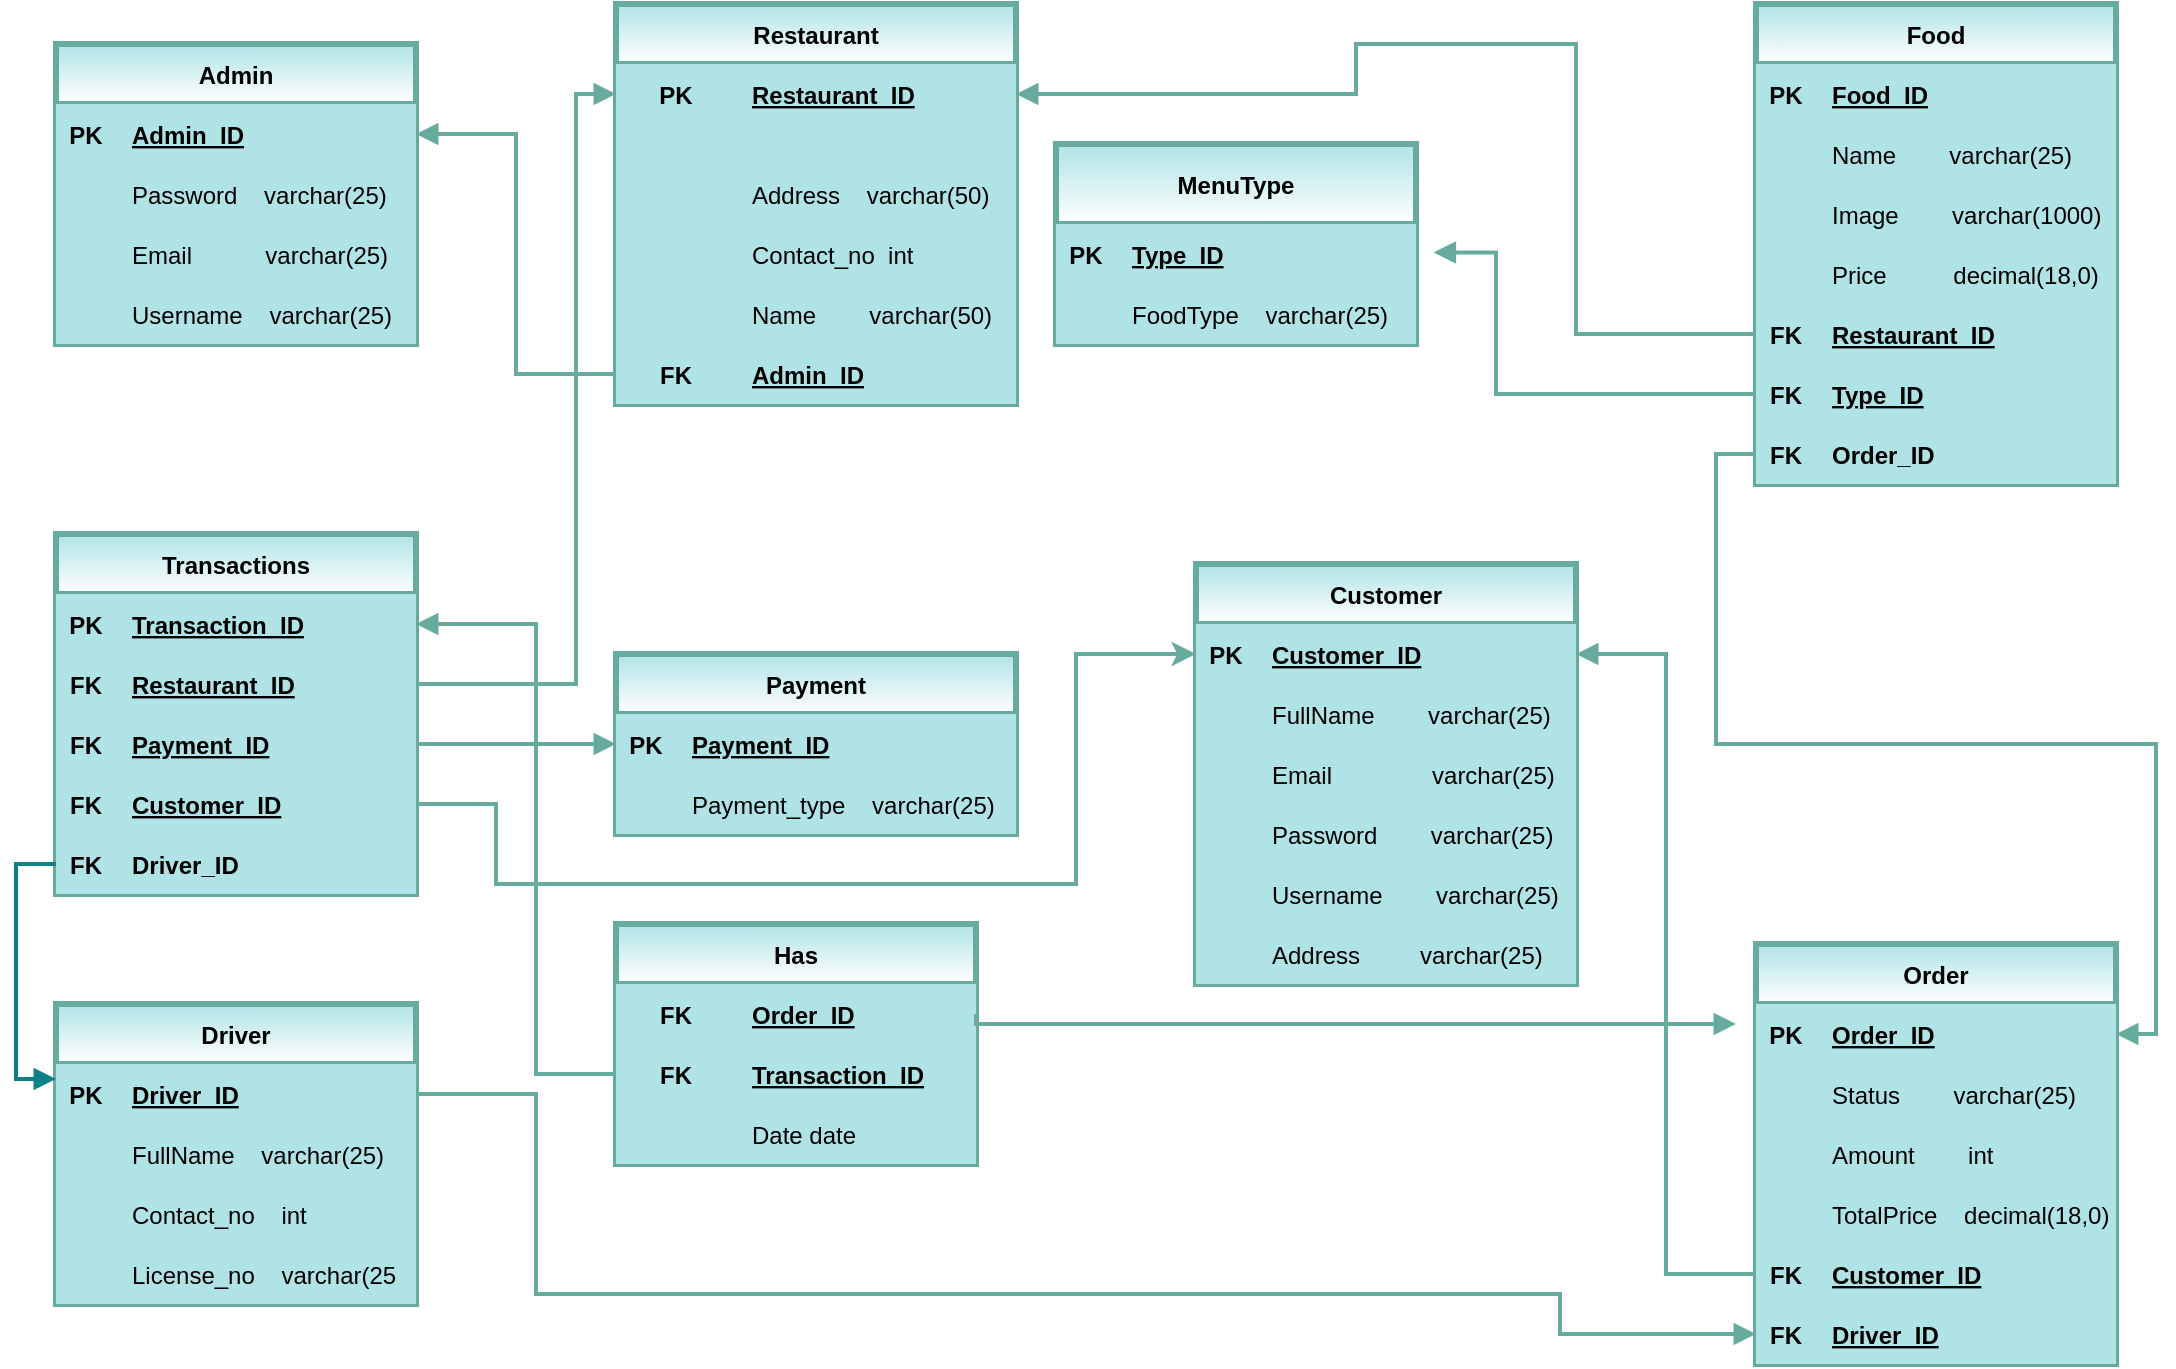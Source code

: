 <mxfile version="18.0.3" type="device"><diagram id="R2lEEEUBdFMjLlhIrx00" name="Page-1"><mxGraphModel dx="830" dy="410" grid="1" gridSize="10" guides="1" tooltips="1" connect="1" arrows="1" fold="1" page="1" pageScale="1" pageWidth="1169" pageHeight="1654" math="0" shadow="0" extFonts="Permanent Marker^https://fonts.googleapis.com/css?family=Permanent+Marker"><root><mxCell id="0"/><mxCell id="1" parent="0"/><mxCell id="BcMJ1pPvrJwn99j1WSJS-1" value="Admin" style="shape=table;startSize=30;container=1;collapsible=1;childLayout=tableLayout;fixedRows=1;rowLines=0;fontStyle=1;align=center;resizeLast=1;fillColor=#b0e3e6;strokeColor=#67AB9F;strokeWidth=3;gradientColor=#ffffff;swimlaneFillColor=none;" parent="1" vertex="1"><mxGeometry x="40" y="40" width="180" height="150" as="geometry"/></mxCell><mxCell id="BcMJ1pPvrJwn99j1WSJS-2" value="" style="shape=tableRow;horizontal=0;startSize=0;swimlaneHead=0;swimlaneBody=0;collapsible=0;dropTarget=0;points=[[0,0.5],[1,0.5]];portConstraint=eastwest;top=0;left=0;right=0;bottom=1;fillColor=#b0e3e6;strokeColor=#67AB9F;strokeWidth=3;" parent="BcMJ1pPvrJwn99j1WSJS-1" vertex="1"><mxGeometry y="30" width="180" height="30" as="geometry"/></mxCell><mxCell id="BcMJ1pPvrJwn99j1WSJS-3" value="PK" style="shape=partialRectangle;connectable=0;top=0;left=0;bottom=0;right=0;fontStyle=1;overflow=hidden;fillColor=#b0e3e6;strokeColor=#67AB9F;strokeWidth=3;" parent="BcMJ1pPvrJwn99j1WSJS-2" vertex="1"><mxGeometry width="30" height="30" as="geometry"><mxRectangle width="30" height="30" as="alternateBounds"/></mxGeometry></mxCell><mxCell id="BcMJ1pPvrJwn99j1WSJS-4" value="Admin_ID" style="shape=partialRectangle;connectable=0;top=0;left=0;bottom=0;right=0;align=left;spacingLeft=6;fontStyle=5;overflow=hidden;fillColor=#b0e3e6;strokeColor=#67AB9F;strokeWidth=3;" parent="BcMJ1pPvrJwn99j1WSJS-2" vertex="1"><mxGeometry x="30" width="150" height="30" as="geometry"><mxRectangle width="150" height="30" as="alternateBounds"/></mxGeometry></mxCell><mxCell id="BcMJ1pPvrJwn99j1WSJS-5" value="" style="shape=tableRow;horizontal=0;startSize=0;swimlaneHead=0;swimlaneBody=0;collapsible=0;dropTarget=0;points=[[0,0.5],[1,0.5]];portConstraint=eastwest;top=0;left=0;right=0;bottom=0;fillColor=#b0e3e6;strokeColor=#67AB9F;strokeWidth=3;" parent="BcMJ1pPvrJwn99j1WSJS-1" vertex="1"><mxGeometry y="60" width="180" height="30" as="geometry"/></mxCell><mxCell id="BcMJ1pPvrJwn99j1WSJS-6" value="" style="shape=partialRectangle;connectable=0;top=0;left=0;bottom=0;right=0;editable=1;overflow=hidden;fillColor=#b0e3e6;strokeColor=#67AB9F;strokeWidth=3;" parent="BcMJ1pPvrJwn99j1WSJS-5" vertex="1"><mxGeometry width="30" height="30" as="geometry"><mxRectangle width="30" height="30" as="alternateBounds"/></mxGeometry></mxCell><mxCell id="BcMJ1pPvrJwn99j1WSJS-7" value="Password    varchar(25)" style="shape=partialRectangle;connectable=0;top=0;left=0;bottom=0;right=0;align=left;spacingLeft=6;overflow=hidden;fillColor=#b0e3e6;strokeColor=#67AB9F;strokeWidth=3;" parent="BcMJ1pPvrJwn99j1WSJS-5" vertex="1"><mxGeometry x="30" width="150" height="30" as="geometry"><mxRectangle width="150" height="30" as="alternateBounds"/></mxGeometry></mxCell><mxCell id="BcMJ1pPvrJwn99j1WSJS-8" value="" style="shape=tableRow;horizontal=0;startSize=0;swimlaneHead=0;swimlaneBody=0;collapsible=0;dropTarget=0;points=[[0,0.5],[1,0.5]];portConstraint=eastwest;top=0;left=0;right=0;bottom=0;fillColor=#b0e3e6;strokeColor=#67AB9F;strokeWidth=3;" parent="BcMJ1pPvrJwn99j1WSJS-1" vertex="1"><mxGeometry y="90" width="180" height="30" as="geometry"/></mxCell><mxCell id="BcMJ1pPvrJwn99j1WSJS-9" value="" style="shape=partialRectangle;connectable=0;top=0;left=0;bottom=0;right=0;editable=1;overflow=hidden;fillColor=#b0e3e6;strokeColor=#67AB9F;strokeWidth=3;" parent="BcMJ1pPvrJwn99j1WSJS-8" vertex="1"><mxGeometry width="30" height="30" as="geometry"><mxRectangle width="30" height="30" as="alternateBounds"/></mxGeometry></mxCell><mxCell id="BcMJ1pPvrJwn99j1WSJS-10" value="Email           varchar(25)" style="shape=partialRectangle;connectable=0;top=0;left=0;bottom=0;right=0;align=left;spacingLeft=6;overflow=hidden;fillColor=#b0e3e6;strokeColor=#67AB9F;strokeWidth=3;" parent="BcMJ1pPvrJwn99j1WSJS-8" vertex="1"><mxGeometry x="30" width="150" height="30" as="geometry"><mxRectangle width="150" height="30" as="alternateBounds"/></mxGeometry></mxCell><mxCell id="BcMJ1pPvrJwn99j1WSJS-11" value="" style="shape=tableRow;horizontal=0;startSize=0;swimlaneHead=0;swimlaneBody=0;collapsible=0;dropTarget=0;points=[[0,0.5],[1,0.5]];portConstraint=eastwest;top=0;left=0;right=0;bottom=0;fillColor=#b0e3e6;strokeColor=#67AB9F;strokeWidth=3;" parent="BcMJ1pPvrJwn99j1WSJS-1" vertex="1"><mxGeometry y="120" width="180" height="30" as="geometry"/></mxCell><mxCell id="BcMJ1pPvrJwn99j1WSJS-12" value="" style="shape=partialRectangle;connectable=0;top=0;left=0;bottom=0;right=0;editable=1;overflow=hidden;fillColor=#b0e3e6;strokeColor=#67AB9F;strokeWidth=3;" parent="BcMJ1pPvrJwn99j1WSJS-11" vertex="1"><mxGeometry width="30" height="30" as="geometry"><mxRectangle width="30" height="30" as="alternateBounds"/></mxGeometry></mxCell><mxCell id="BcMJ1pPvrJwn99j1WSJS-13" value="Username    varchar(25)" style="shape=partialRectangle;connectable=0;top=0;left=0;bottom=0;right=0;align=left;spacingLeft=6;overflow=hidden;fillColor=#b0e3e6;strokeColor=#67AB9F;strokeWidth=3;" parent="BcMJ1pPvrJwn99j1WSJS-11" vertex="1"><mxGeometry x="30" width="150" height="30" as="geometry"><mxRectangle width="150" height="30" as="alternateBounds"/></mxGeometry></mxCell><mxCell id="BcMJ1pPvrJwn99j1WSJS-77" value="Restaurant" style="shape=table;startSize=30;container=1;collapsible=1;childLayout=tableLayout;fixedRows=1;rowLines=0;fontStyle=1;align=center;resizeLast=1;fillColor=#b0e3e6;strokeColor=#67AB9F;strokeWidth=3;gradientColor=#ffffff;" parent="1" vertex="1"><mxGeometry x="320" y="20" width="200" height="200" as="geometry"/></mxCell><mxCell id="BcMJ1pPvrJwn99j1WSJS-78" value="" style="shape=tableRow;horizontal=0;startSize=0;swimlaneHead=0;swimlaneBody=0;collapsible=0;dropTarget=0;points=[[0,0.5],[1,0.5]];portConstraint=eastwest;top=0;left=0;right=0;bottom=0;fillColor=#b0e3e6;strokeColor=#67AB9F;strokeWidth=3;" parent="BcMJ1pPvrJwn99j1WSJS-77" vertex="1"><mxGeometry y="30" width="200" height="30" as="geometry"/></mxCell><mxCell id="BcMJ1pPvrJwn99j1WSJS-79" value="PK" style="shape=partialRectangle;connectable=0;top=0;left=0;bottom=0;right=0;fontStyle=1;overflow=hidden;fillColor=#b0e3e6;strokeColor=#67AB9F;strokeWidth=3;" parent="BcMJ1pPvrJwn99j1WSJS-78" vertex="1"><mxGeometry width="60" height="30" as="geometry"><mxRectangle width="60" height="30" as="alternateBounds"/></mxGeometry></mxCell><mxCell id="BcMJ1pPvrJwn99j1WSJS-80" value="Restaurant_ID" style="shape=partialRectangle;connectable=0;top=0;left=0;bottom=0;right=0;align=left;spacingLeft=6;fontStyle=5;overflow=hidden;fillColor=#b0e3e6;strokeColor=#67AB9F;strokeWidth=3;" parent="BcMJ1pPvrJwn99j1WSJS-78" vertex="1"><mxGeometry x="60" width="140" height="30" as="geometry"><mxRectangle width="140" height="30" as="alternateBounds"/></mxGeometry></mxCell><mxCell id="BcMJ1pPvrJwn99j1WSJS-93" style="shape=tableRow;horizontal=0;startSize=0;swimlaneHead=0;swimlaneBody=0;collapsible=0;dropTarget=0;points=[[0,0.5],[1,0.5]];portConstraint=eastwest;top=0;left=0;right=0;bottom=1;fillColor=#b0e3e6;strokeColor=#67AB9F;strokeWidth=3;" parent="BcMJ1pPvrJwn99j1WSJS-77" vertex="1"><mxGeometry y="60" width="200" height="20" as="geometry"/></mxCell><mxCell id="BcMJ1pPvrJwn99j1WSJS-94" style="shape=partialRectangle;connectable=0;top=0;left=0;bottom=0;right=0;fontStyle=1;overflow=hidden;fillColor=#b0e3e6;strokeColor=#67AB9F;strokeWidth=3;" parent="BcMJ1pPvrJwn99j1WSJS-93" vertex="1"><mxGeometry width="60" height="20" as="geometry"><mxRectangle width="60" height="20" as="alternateBounds"/></mxGeometry></mxCell><mxCell id="BcMJ1pPvrJwn99j1WSJS-95" style="shape=partialRectangle;connectable=0;top=0;left=0;bottom=0;right=0;align=left;spacingLeft=6;fontStyle=5;overflow=hidden;fillColor=#b0e3e6;strokeColor=#67AB9F;strokeWidth=3;" parent="BcMJ1pPvrJwn99j1WSJS-93" vertex="1"><mxGeometry x="60" width="140" height="20" as="geometry"><mxRectangle width="140" height="20" as="alternateBounds"/></mxGeometry></mxCell><mxCell id="BcMJ1pPvrJwn99j1WSJS-84" value="" style="shape=tableRow;horizontal=0;startSize=0;swimlaneHead=0;swimlaneBody=0;collapsible=0;dropTarget=0;points=[[0,0.5],[1,0.5]];portConstraint=eastwest;top=0;left=0;right=0;bottom=0;fillColor=#b0e3e6;strokeColor=#67AB9F;strokeWidth=3;" parent="BcMJ1pPvrJwn99j1WSJS-77" vertex="1"><mxGeometry y="80" width="200" height="30" as="geometry"/></mxCell><mxCell id="BcMJ1pPvrJwn99j1WSJS-85" value="" style="shape=partialRectangle;connectable=0;top=0;left=0;bottom=0;right=0;editable=1;overflow=hidden;fillColor=#b0e3e6;strokeColor=#67AB9F;strokeWidth=3;" parent="BcMJ1pPvrJwn99j1WSJS-84" vertex="1"><mxGeometry width="60" height="30" as="geometry"><mxRectangle width="60" height="30" as="alternateBounds"/></mxGeometry></mxCell><mxCell id="BcMJ1pPvrJwn99j1WSJS-86" value="Address    varchar(50)" style="shape=partialRectangle;connectable=0;top=0;left=0;bottom=0;right=0;align=left;spacingLeft=6;overflow=hidden;fillColor=#b0e3e6;strokeColor=#67AB9F;strokeWidth=3;" parent="BcMJ1pPvrJwn99j1WSJS-84" vertex="1"><mxGeometry x="60" width="140" height="30" as="geometry"><mxRectangle width="140" height="30" as="alternateBounds"/></mxGeometry></mxCell><mxCell id="BcMJ1pPvrJwn99j1WSJS-87" value="" style="shape=tableRow;horizontal=0;startSize=0;swimlaneHead=0;swimlaneBody=0;collapsible=0;dropTarget=0;points=[[0,0.5],[1,0.5]];portConstraint=eastwest;top=0;left=0;right=0;bottom=0;fillColor=#b0e3e6;strokeColor=#67AB9F;strokeWidth=3;" parent="BcMJ1pPvrJwn99j1WSJS-77" vertex="1"><mxGeometry y="110" width="200" height="30" as="geometry"/></mxCell><mxCell id="BcMJ1pPvrJwn99j1WSJS-88" value="" style="shape=partialRectangle;connectable=0;top=0;left=0;bottom=0;right=0;editable=1;overflow=hidden;fillColor=#b0e3e6;strokeColor=#67AB9F;strokeWidth=3;" parent="BcMJ1pPvrJwn99j1WSJS-87" vertex="1"><mxGeometry width="60" height="30" as="geometry"><mxRectangle width="60" height="30" as="alternateBounds"/></mxGeometry></mxCell><mxCell id="BcMJ1pPvrJwn99j1WSJS-89" value="Contact_no  int" style="shape=partialRectangle;connectable=0;top=0;left=0;bottom=0;right=0;align=left;spacingLeft=6;overflow=hidden;fillColor=#b0e3e6;strokeColor=#67AB9F;strokeWidth=3;" parent="BcMJ1pPvrJwn99j1WSJS-87" vertex="1"><mxGeometry x="60" width="140" height="30" as="geometry"><mxRectangle width="140" height="30" as="alternateBounds"/></mxGeometry></mxCell><mxCell id="BcMJ1pPvrJwn99j1WSJS-96" style="shape=tableRow;horizontal=0;startSize=0;swimlaneHead=0;swimlaneBody=0;collapsible=0;dropTarget=0;points=[[0,0.5],[1,0.5]];portConstraint=eastwest;top=0;left=0;right=0;bottom=0;fillColor=#b0e3e6;strokeColor=#67AB9F;strokeWidth=3;" parent="BcMJ1pPvrJwn99j1WSJS-77" vertex="1"><mxGeometry y="140" width="200" height="30" as="geometry"/></mxCell><mxCell id="BcMJ1pPvrJwn99j1WSJS-97" style="shape=partialRectangle;connectable=0;top=0;left=0;bottom=0;right=0;editable=1;overflow=hidden;fillColor=#b0e3e6;strokeColor=#67AB9F;strokeWidth=3;" parent="BcMJ1pPvrJwn99j1WSJS-96" vertex="1"><mxGeometry width="60" height="30" as="geometry"><mxRectangle width="60" height="30" as="alternateBounds"/></mxGeometry></mxCell><mxCell id="BcMJ1pPvrJwn99j1WSJS-98" value="Name        varchar(50)" style="shape=partialRectangle;connectable=0;top=0;left=0;bottom=0;right=0;align=left;spacingLeft=6;overflow=hidden;fillColor=#b0e3e6;strokeColor=#67AB9F;strokeWidth=3;" parent="BcMJ1pPvrJwn99j1WSJS-96" vertex="1"><mxGeometry x="60" width="140" height="30" as="geometry"><mxRectangle width="140" height="30" as="alternateBounds"/></mxGeometry></mxCell><mxCell id="BcMJ1pPvrJwn99j1WSJS-90" style="shape=tableRow;horizontal=0;startSize=0;swimlaneHead=0;swimlaneBody=0;collapsible=0;dropTarget=0;points=[[0,0.5],[1,0.5]];portConstraint=eastwest;top=0;left=0;right=0;bottom=0;fillColor=#b0e3e6;strokeColor=#67AB9F;strokeWidth=3;" parent="BcMJ1pPvrJwn99j1WSJS-77" vertex="1"><mxGeometry y="170" width="200" height="30" as="geometry"/></mxCell><mxCell id="BcMJ1pPvrJwn99j1WSJS-91" value="FK" style="shape=partialRectangle;connectable=0;top=0;left=0;bottom=0;right=0;editable=1;overflow=hidden;fontStyle=1;fillColor=#b0e3e6;strokeColor=#67AB9F;strokeWidth=3;" parent="BcMJ1pPvrJwn99j1WSJS-90" vertex="1"><mxGeometry width="60" height="30" as="geometry"><mxRectangle width="60" height="30" as="alternateBounds"/></mxGeometry></mxCell><mxCell id="BcMJ1pPvrJwn99j1WSJS-92" value="Admin_ID" style="shape=partialRectangle;connectable=0;top=0;left=0;bottom=0;right=0;align=left;spacingLeft=6;overflow=hidden;fontStyle=5;fillColor=#b0e3e6;strokeColor=#67AB9F;strokeWidth=3;" parent="BcMJ1pPvrJwn99j1WSJS-90" vertex="1"><mxGeometry x="60" width="140" height="30" as="geometry"><mxRectangle width="140" height="30" as="alternateBounds"/></mxGeometry></mxCell><mxCell id="BcMJ1pPvrJwn99j1WSJS-226" style="edgeStyle=orthogonalEdgeStyle;rounded=0;orthogonalLoop=1;jettySize=auto;html=1;exitX=0;exitY=0.5;exitDx=0;exitDy=0;entryX=1;entryY=0.5;entryDx=0;entryDy=0;fillColor=#b0e3e6;strokeColor=#67AB9F;strokeWidth=2;endArrow=none;endFill=0;startArrow=block;startFill=1;" parent="1" source="BcMJ1pPvrJwn99j1WSJS-99" target="BcMJ1pPvrJwn99j1WSJS-223" edge="1"><mxGeometry relative="1" as="geometry"/></mxCell><mxCell id="BcMJ1pPvrJwn99j1WSJS-99" value="Payment" style="shape=table;startSize=30;container=1;collapsible=1;childLayout=tableLayout;fixedRows=1;rowLines=0;fontStyle=1;align=center;resizeLast=1;fillColor=#b0e3e6;strokeColor=#67AB9F;strokeWidth=3;gradientColor=#ffffff;" parent="1" vertex="1"><mxGeometry x="320" y="345" width="200" height="90" as="geometry"/></mxCell><mxCell id="BcMJ1pPvrJwn99j1WSJS-100" value="" style="shape=tableRow;horizontal=0;startSize=0;swimlaneHead=0;swimlaneBody=0;collapsible=0;dropTarget=0;points=[[0,0.5],[1,0.5]];portConstraint=eastwest;top=0;left=0;right=0;bottom=1;fillColor=#b0e3e6;strokeColor=#67AB9F;strokeWidth=3;" parent="BcMJ1pPvrJwn99j1WSJS-99" vertex="1"><mxGeometry y="30" width="200" height="30" as="geometry"/></mxCell><mxCell id="BcMJ1pPvrJwn99j1WSJS-101" value="PK" style="shape=partialRectangle;connectable=0;top=0;left=0;bottom=0;right=0;fontStyle=1;overflow=hidden;fillColor=#b0e3e6;strokeColor=#67AB9F;strokeWidth=3;" parent="BcMJ1pPvrJwn99j1WSJS-100" vertex="1"><mxGeometry width="30" height="30" as="geometry"><mxRectangle width="30" height="30" as="alternateBounds"/></mxGeometry></mxCell><mxCell id="BcMJ1pPvrJwn99j1WSJS-102" value="Payment_ID" style="shape=partialRectangle;connectable=0;top=0;left=0;bottom=0;right=0;align=left;spacingLeft=6;fontStyle=5;overflow=hidden;fillColor=#b0e3e6;strokeColor=#67AB9F;strokeWidth=3;" parent="BcMJ1pPvrJwn99j1WSJS-100" vertex="1"><mxGeometry x="30" width="170" height="30" as="geometry"><mxRectangle width="170" height="30" as="alternateBounds"/></mxGeometry></mxCell><mxCell id="BcMJ1pPvrJwn99j1WSJS-103" value="" style="shape=tableRow;horizontal=0;startSize=0;swimlaneHead=0;swimlaneBody=0;collapsible=0;dropTarget=0;points=[[0,0.5],[1,0.5]];portConstraint=eastwest;top=0;left=0;right=0;bottom=0;fillColor=#b0e3e6;strokeColor=#67AB9F;strokeWidth=3;" parent="BcMJ1pPvrJwn99j1WSJS-99" vertex="1"><mxGeometry y="60" width="200" height="30" as="geometry"/></mxCell><mxCell id="BcMJ1pPvrJwn99j1WSJS-104" value="" style="shape=partialRectangle;connectable=0;top=0;left=0;bottom=0;right=0;editable=1;overflow=hidden;fillColor=#b0e3e6;strokeColor=#67AB9F;strokeWidth=3;" parent="BcMJ1pPvrJwn99j1WSJS-103" vertex="1"><mxGeometry width="30" height="30" as="geometry"><mxRectangle width="30" height="30" as="alternateBounds"/></mxGeometry></mxCell><mxCell id="BcMJ1pPvrJwn99j1WSJS-105" value="Payment_type    varchar(25)" style="shape=partialRectangle;connectable=0;top=0;left=0;bottom=0;right=0;align=left;spacingLeft=6;overflow=hidden;fillColor=#b0e3e6;strokeColor=#67AB9F;strokeWidth=3;" parent="BcMJ1pPvrJwn99j1WSJS-103" vertex="1"><mxGeometry x="30" width="170" height="30" as="geometry"><mxRectangle width="170" height="30" as="alternateBounds"/></mxGeometry></mxCell><mxCell id="BcMJ1pPvrJwn99j1WSJS-112" value="Driver" style="shape=table;startSize=30;container=1;collapsible=1;childLayout=tableLayout;fixedRows=1;rowLines=0;fontStyle=1;align=center;resizeLast=1;fillColor=#b0e3e6;strokeColor=#67AB9F;strokeWidth=3;gradientColor=#ffffff;" parent="1" vertex="1"><mxGeometry x="40" y="520" width="180" height="150" as="geometry"/></mxCell><mxCell id="BcMJ1pPvrJwn99j1WSJS-113" value="" style="shape=tableRow;horizontal=0;startSize=0;swimlaneHead=0;swimlaneBody=0;collapsible=0;dropTarget=0;points=[[0,0.5],[1,0.5]];portConstraint=eastwest;top=0;left=0;right=0;bottom=1;fillColor=#b0e3e6;strokeColor=#67AB9F;strokeWidth=3;" parent="BcMJ1pPvrJwn99j1WSJS-112" vertex="1"><mxGeometry y="30" width="180" height="30" as="geometry"/></mxCell><mxCell id="BcMJ1pPvrJwn99j1WSJS-114" value="PK" style="shape=partialRectangle;connectable=0;top=0;left=0;bottom=0;right=0;fontStyle=1;overflow=hidden;fillColor=#b0e3e6;strokeColor=#67AB9F;strokeWidth=3;" parent="BcMJ1pPvrJwn99j1WSJS-113" vertex="1"><mxGeometry width="30" height="30" as="geometry"><mxRectangle width="30" height="30" as="alternateBounds"/></mxGeometry></mxCell><mxCell id="BcMJ1pPvrJwn99j1WSJS-115" value="Driver_ID" style="shape=partialRectangle;connectable=0;top=0;left=0;bottom=0;right=0;align=left;spacingLeft=6;fontStyle=5;overflow=hidden;fillColor=#b0e3e6;strokeColor=#67AB9F;strokeWidth=3;" parent="BcMJ1pPvrJwn99j1WSJS-113" vertex="1"><mxGeometry x="30" width="150" height="30" as="geometry"><mxRectangle width="150" height="30" as="alternateBounds"/></mxGeometry></mxCell><mxCell id="BcMJ1pPvrJwn99j1WSJS-116" value="" style="shape=tableRow;horizontal=0;startSize=0;swimlaneHead=0;swimlaneBody=0;collapsible=0;dropTarget=0;points=[[0,0.5],[1,0.5]];portConstraint=eastwest;top=0;left=0;right=0;bottom=0;fillColor=#b0e3e6;strokeColor=#67AB9F;strokeWidth=3;" parent="BcMJ1pPvrJwn99j1WSJS-112" vertex="1"><mxGeometry y="60" width="180" height="30" as="geometry"/></mxCell><mxCell id="BcMJ1pPvrJwn99j1WSJS-117" value="" style="shape=partialRectangle;connectable=0;top=0;left=0;bottom=0;right=0;editable=1;overflow=hidden;fillColor=#b0e3e6;strokeColor=#67AB9F;strokeWidth=3;" parent="BcMJ1pPvrJwn99j1WSJS-116" vertex="1"><mxGeometry width="30" height="30" as="geometry"><mxRectangle width="30" height="30" as="alternateBounds"/></mxGeometry></mxCell><mxCell id="BcMJ1pPvrJwn99j1WSJS-118" value="FullName    varchar(25)" style="shape=partialRectangle;connectable=0;top=0;left=0;bottom=0;right=0;align=left;spacingLeft=6;overflow=hidden;fillColor=#b0e3e6;strokeColor=#67AB9F;strokeWidth=3;" parent="BcMJ1pPvrJwn99j1WSJS-116" vertex="1"><mxGeometry x="30" width="150" height="30" as="geometry"><mxRectangle width="150" height="30" as="alternateBounds"/></mxGeometry></mxCell><mxCell id="BcMJ1pPvrJwn99j1WSJS-119" value="" style="shape=tableRow;horizontal=0;startSize=0;swimlaneHead=0;swimlaneBody=0;collapsible=0;dropTarget=0;points=[[0,0.5],[1,0.5]];portConstraint=eastwest;top=0;left=0;right=0;bottom=0;fillColor=#b0e3e6;strokeColor=#67AB9F;strokeWidth=3;" parent="BcMJ1pPvrJwn99j1WSJS-112" vertex="1"><mxGeometry y="90" width="180" height="30" as="geometry"/></mxCell><mxCell id="BcMJ1pPvrJwn99j1WSJS-120" value="" style="shape=partialRectangle;connectable=0;top=0;left=0;bottom=0;right=0;editable=1;overflow=hidden;fillColor=#b0e3e6;strokeColor=#67AB9F;strokeWidth=3;" parent="BcMJ1pPvrJwn99j1WSJS-119" vertex="1"><mxGeometry width="30" height="30" as="geometry"><mxRectangle width="30" height="30" as="alternateBounds"/></mxGeometry></mxCell><mxCell id="BcMJ1pPvrJwn99j1WSJS-121" value="Contact_no    int" style="shape=partialRectangle;connectable=0;top=0;left=0;bottom=0;right=0;align=left;spacingLeft=6;overflow=hidden;fillColor=#b0e3e6;strokeColor=#67AB9F;strokeWidth=3;" parent="BcMJ1pPvrJwn99j1WSJS-119" vertex="1"><mxGeometry x="30" width="150" height="30" as="geometry"><mxRectangle width="150" height="30" as="alternateBounds"/></mxGeometry></mxCell><mxCell id="BcMJ1pPvrJwn99j1WSJS-122" value="" style="shape=tableRow;horizontal=0;startSize=0;swimlaneHead=0;swimlaneBody=0;collapsible=0;dropTarget=0;points=[[0,0.5],[1,0.5]];portConstraint=eastwest;top=0;left=0;right=0;bottom=0;fillColor=#b0e3e6;strokeColor=#67AB9F;strokeWidth=3;" parent="BcMJ1pPvrJwn99j1WSJS-112" vertex="1"><mxGeometry y="120" width="180" height="30" as="geometry"/></mxCell><mxCell id="BcMJ1pPvrJwn99j1WSJS-123" value="" style="shape=partialRectangle;connectable=0;top=0;left=0;bottom=0;right=0;editable=1;overflow=hidden;fillColor=#b0e3e6;strokeColor=#67AB9F;strokeWidth=3;" parent="BcMJ1pPvrJwn99j1WSJS-122" vertex="1"><mxGeometry width="30" height="30" as="geometry"><mxRectangle width="30" height="30" as="alternateBounds"/></mxGeometry></mxCell><mxCell id="BcMJ1pPvrJwn99j1WSJS-124" value="License_no    varchar(25" style="shape=partialRectangle;connectable=0;top=0;left=0;bottom=0;right=0;align=left;spacingLeft=6;overflow=hidden;fillColor=#b0e3e6;strokeColor=#67AB9F;strokeWidth=3;" parent="BcMJ1pPvrJwn99j1WSJS-122" vertex="1"><mxGeometry x="30" width="150" height="30" as="geometry"><mxRectangle width="150" height="30" as="alternateBounds"/></mxGeometry></mxCell><mxCell id="BcMJ1pPvrJwn99j1WSJS-128" value="Has" style="shape=table;startSize=30;container=1;collapsible=1;childLayout=tableLayout;fixedRows=1;rowLines=0;fontStyle=1;align=center;resizeLast=1;fillColor=#b0e3e6;strokeColor=#67AB9F;strokeWidth=3;gradientColor=#ffffff;" parent="1" vertex="1"><mxGeometry x="320" y="480" width="180" height="120" as="geometry"/></mxCell><mxCell id="BcMJ1pPvrJwn99j1WSJS-129" value="" style="shape=tableRow;horizontal=0;startSize=0;swimlaneHead=0;swimlaneBody=0;collapsible=0;dropTarget=0;points=[[0,0.5],[1,0.5]];portConstraint=eastwest;top=0;left=0;right=0;bottom=0;fillColor=#b0e3e6;strokeColor=#67AB9F;strokeWidth=3;" parent="BcMJ1pPvrJwn99j1WSJS-128" vertex="1"><mxGeometry y="30" width="180" height="30" as="geometry"/></mxCell><mxCell id="BcMJ1pPvrJwn99j1WSJS-130" value="FK" style="shape=partialRectangle;connectable=0;top=0;left=0;bottom=0;right=0;fontStyle=1;overflow=hidden;fillColor=#b0e3e6;strokeColor=#67AB9F;strokeWidth=3;" parent="BcMJ1pPvrJwn99j1WSJS-129" vertex="1"><mxGeometry width="60" height="30" as="geometry"><mxRectangle width="60" height="30" as="alternateBounds"/></mxGeometry></mxCell><mxCell id="BcMJ1pPvrJwn99j1WSJS-131" value="Order_ID" style="shape=partialRectangle;connectable=0;top=0;left=0;bottom=0;right=0;align=left;spacingLeft=6;fontStyle=5;overflow=hidden;fillColor=#b0e3e6;strokeColor=#67AB9F;strokeWidth=3;" parent="BcMJ1pPvrJwn99j1WSJS-129" vertex="1"><mxGeometry x="60" width="120" height="30" as="geometry"><mxRectangle width="120" height="30" as="alternateBounds"/></mxGeometry></mxCell><mxCell id="BcMJ1pPvrJwn99j1WSJS-132" value="" style="shape=tableRow;horizontal=0;startSize=0;swimlaneHead=0;swimlaneBody=0;collapsible=0;dropTarget=0;points=[[0,0.5],[1,0.5]];portConstraint=eastwest;top=0;left=0;right=0;bottom=1;fillColor=#b0e3e6;strokeColor=#67AB9F;strokeWidth=3;" parent="BcMJ1pPvrJwn99j1WSJS-128" vertex="1"><mxGeometry y="60" width="180" height="30" as="geometry"/></mxCell><mxCell id="BcMJ1pPvrJwn99j1WSJS-133" value="FK" style="shape=partialRectangle;connectable=0;top=0;left=0;bottom=0;right=0;fontStyle=1;overflow=hidden;fillColor=#b0e3e6;strokeColor=#67AB9F;strokeWidth=3;" parent="BcMJ1pPvrJwn99j1WSJS-132" vertex="1"><mxGeometry width="60" height="30" as="geometry"><mxRectangle width="60" height="30" as="alternateBounds"/></mxGeometry></mxCell><mxCell id="BcMJ1pPvrJwn99j1WSJS-134" value="Transaction_ID" style="shape=partialRectangle;connectable=0;top=0;left=0;bottom=0;right=0;align=left;spacingLeft=6;fontStyle=5;overflow=hidden;fillColor=#b0e3e6;strokeColor=#67AB9F;strokeWidth=3;" parent="BcMJ1pPvrJwn99j1WSJS-132" vertex="1"><mxGeometry x="60" width="120" height="30" as="geometry"><mxRectangle width="120" height="30" as="alternateBounds"/></mxGeometry></mxCell><mxCell id="BcMJ1pPvrJwn99j1WSJS-135" value="" style="shape=tableRow;horizontal=0;startSize=0;swimlaneHead=0;swimlaneBody=0;collapsible=0;dropTarget=0;points=[[0,0.5],[1,0.5]];portConstraint=eastwest;top=0;left=0;right=0;bottom=0;fillColor=#b0e3e6;strokeColor=#67AB9F;strokeWidth=3;" parent="BcMJ1pPvrJwn99j1WSJS-128" vertex="1"><mxGeometry y="90" width="180" height="30" as="geometry"/></mxCell><mxCell id="BcMJ1pPvrJwn99j1WSJS-136" value="" style="shape=partialRectangle;connectable=0;top=0;left=0;bottom=0;right=0;editable=1;overflow=hidden;fillColor=#b0e3e6;strokeColor=#67AB9F;strokeWidth=3;" parent="BcMJ1pPvrJwn99j1WSJS-135" vertex="1"><mxGeometry width="60" height="30" as="geometry"><mxRectangle width="60" height="30" as="alternateBounds"/></mxGeometry></mxCell><mxCell id="BcMJ1pPvrJwn99j1WSJS-137" value="Date date" style="shape=partialRectangle;connectable=0;top=0;left=0;bottom=0;right=0;align=left;spacingLeft=6;overflow=hidden;fillColor=#b0e3e6;strokeColor=#67AB9F;strokeWidth=3;" parent="BcMJ1pPvrJwn99j1WSJS-135" vertex="1"><mxGeometry x="60" width="120" height="30" as="geometry"><mxRectangle width="120" height="30" as="alternateBounds"/></mxGeometry></mxCell><mxCell id="BcMJ1pPvrJwn99j1WSJS-141" value="Transactions" style="shape=table;startSize=30;container=1;collapsible=1;childLayout=tableLayout;fixedRows=1;rowLines=0;fontStyle=1;align=center;resizeLast=1;fillColor=#b0e3e6;strokeColor=#67AB9F;strokeWidth=3;gradientColor=#ffffff;" parent="1" vertex="1"><mxGeometry x="40" y="285" width="180" height="180" as="geometry"/></mxCell><mxCell id="BcMJ1pPvrJwn99j1WSJS-142" value="" style="shape=tableRow;horizontal=0;startSize=0;swimlaneHead=0;swimlaneBody=0;collapsible=0;dropTarget=0;points=[[0,0.5],[1,0.5]];portConstraint=eastwest;top=0;left=0;right=0;bottom=1;fillColor=#b0e3e6;strokeColor=#67AB9F;strokeWidth=3;" parent="BcMJ1pPvrJwn99j1WSJS-141" vertex="1"><mxGeometry y="30" width="180" height="30" as="geometry"/></mxCell><mxCell id="BcMJ1pPvrJwn99j1WSJS-143" value="PK" style="shape=partialRectangle;connectable=0;top=0;left=0;bottom=0;right=0;fontStyle=1;overflow=hidden;fillColor=#b0e3e6;strokeColor=#67AB9F;strokeWidth=3;" parent="BcMJ1pPvrJwn99j1WSJS-142" vertex="1"><mxGeometry width="30" height="30" as="geometry"><mxRectangle width="30" height="30" as="alternateBounds"/></mxGeometry></mxCell><mxCell id="BcMJ1pPvrJwn99j1WSJS-144" value="Transaction_ID" style="shape=partialRectangle;connectable=0;top=0;left=0;bottom=0;right=0;align=left;spacingLeft=6;fontStyle=5;overflow=hidden;fillColor=#b0e3e6;strokeColor=#67AB9F;strokeWidth=3;" parent="BcMJ1pPvrJwn99j1WSJS-142" vertex="1"><mxGeometry x="30" width="150" height="30" as="geometry"><mxRectangle width="150" height="30" as="alternateBounds"/></mxGeometry></mxCell><mxCell id="BcMJ1pPvrJwn99j1WSJS-145" value="" style="shape=tableRow;horizontal=0;startSize=0;swimlaneHead=0;swimlaneBody=0;collapsible=0;dropTarget=0;points=[[0,0.5],[1,0.5]];portConstraint=eastwest;top=0;left=0;right=0;bottom=0;fillColor=#b0e3e6;strokeColor=#67AB9F;strokeWidth=3;" parent="BcMJ1pPvrJwn99j1WSJS-141" vertex="1"><mxGeometry y="60" width="180" height="30" as="geometry"/></mxCell><mxCell id="BcMJ1pPvrJwn99j1WSJS-146" value="FK" style="shape=partialRectangle;connectable=0;top=0;left=0;bottom=0;right=0;editable=1;overflow=hidden;fontStyle=1;fillColor=#b0e3e6;strokeColor=#67AB9F;strokeWidth=3;" parent="BcMJ1pPvrJwn99j1WSJS-145" vertex="1"><mxGeometry width="30" height="30" as="geometry"><mxRectangle width="30" height="30" as="alternateBounds"/></mxGeometry></mxCell><mxCell id="BcMJ1pPvrJwn99j1WSJS-147" value="Restaurant_ID" style="shape=partialRectangle;connectable=0;top=0;left=0;bottom=0;right=0;align=left;spacingLeft=6;overflow=hidden;fontStyle=5;fillColor=#b0e3e6;strokeColor=#67AB9F;strokeWidth=3;" parent="BcMJ1pPvrJwn99j1WSJS-145" vertex="1"><mxGeometry x="30" width="150" height="30" as="geometry"><mxRectangle width="150" height="30" as="alternateBounds"/></mxGeometry></mxCell><mxCell id="BcMJ1pPvrJwn99j1WSJS-223" style="shape=tableRow;horizontal=0;startSize=0;swimlaneHead=0;swimlaneBody=0;collapsible=0;dropTarget=0;points=[[0,0.5],[1,0.5]];portConstraint=eastwest;top=0;left=0;right=0;bottom=0;fillColor=#b0e3e6;strokeColor=#67AB9F;strokeWidth=3;" parent="BcMJ1pPvrJwn99j1WSJS-141" vertex="1"><mxGeometry y="90" width="180" height="30" as="geometry"/></mxCell><mxCell id="BcMJ1pPvrJwn99j1WSJS-224" value="FK" style="shape=partialRectangle;connectable=0;top=0;left=0;bottom=0;right=0;editable=1;overflow=hidden;fontStyle=1;fillColor=#b0e3e6;strokeColor=#67AB9F;strokeWidth=3;" parent="BcMJ1pPvrJwn99j1WSJS-223" vertex="1"><mxGeometry width="30" height="30" as="geometry"><mxRectangle width="30" height="30" as="alternateBounds"/></mxGeometry></mxCell><mxCell id="BcMJ1pPvrJwn99j1WSJS-225" value="Payment_ID" style="shape=partialRectangle;connectable=0;top=0;left=0;bottom=0;right=0;align=left;spacingLeft=6;overflow=hidden;fontStyle=5;fillColor=#b0e3e6;strokeColor=#67AB9F;strokeWidth=3;" parent="BcMJ1pPvrJwn99j1WSJS-223" vertex="1"><mxGeometry x="30" width="150" height="30" as="geometry"><mxRectangle width="150" height="30" as="alternateBounds"/></mxGeometry></mxCell><mxCell id="BcMJ1pPvrJwn99j1WSJS-148" value="" style="shape=tableRow;horizontal=0;startSize=0;swimlaneHead=0;swimlaneBody=0;collapsible=0;dropTarget=0;points=[[0,0.5],[1,0.5]];portConstraint=eastwest;top=0;left=0;right=0;bottom=0;fillColor=#b0e3e6;strokeColor=#67AB9F;strokeWidth=3;" parent="BcMJ1pPvrJwn99j1WSJS-141" vertex="1"><mxGeometry y="120" width="180" height="30" as="geometry"/></mxCell><mxCell id="BcMJ1pPvrJwn99j1WSJS-149" value="FK" style="shape=partialRectangle;connectable=0;top=0;left=0;bottom=0;right=0;editable=1;overflow=hidden;fontStyle=1;fillColor=#b0e3e6;strokeColor=#67AB9F;strokeWidth=3;" parent="BcMJ1pPvrJwn99j1WSJS-148" vertex="1"><mxGeometry width="30" height="30" as="geometry"><mxRectangle width="30" height="30" as="alternateBounds"/></mxGeometry></mxCell><mxCell id="BcMJ1pPvrJwn99j1WSJS-150" value="Customer_ID" style="shape=partialRectangle;connectable=0;top=0;left=0;bottom=0;right=0;align=left;spacingLeft=6;overflow=hidden;fontStyle=5;fillColor=#b0e3e6;strokeColor=#67AB9F;strokeWidth=3;" parent="BcMJ1pPvrJwn99j1WSJS-148" vertex="1"><mxGeometry x="30" width="150" height="30" as="geometry"><mxRectangle width="150" height="30" as="alternateBounds"/></mxGeometry></mxCell><mxCell id="BcMJ1pPvrJwn99j1WSJS-151" value="" style="shape=tableRow;horizontal=0;startSize=0;swimlaneHead=0;swimlaneBody=0;collapsible=0;dropTarget=0;points=[[0,0.5],[1,0.5]];portConstraint=eastwest;top=0;left=0;right=0;bottom=0;fillColor=#b0e3e6;strokeColor=#67AB9F;strokeWidth=3;" parent="BcMJ1pPvrJwn99j1WSJS-141" vertex="1"><mxGeometry y="150" width="180" height="30" as="geometry"/></mxCell><mxCell id="BcMJ1pPvrJwn99j1WSJS-152" value="FK" style="shape=partialRectangle;connectable=0;top=0;left=0;bottom=0;right=0;editable=1;overflow=hidden;fontStyle=1;fillColor=#b0e3e6;strokeColor=#67AB9F;strokeWidth=3;" parent="BcMJ1pPvrJwn99j1WSJS-151" vertex="1"><mxGeometry width="30" height="30" as="geometry"><mxRectangle width="30" height="30" as="alternateBounds"/></mxGeometry></mxCell><mxCell id="BcMJ1pPvrJwn99j1WSJS-153" value="Driver_ID" style="shape=partialRectangle;connectable=0;top=0;left=0;bottom=0;right=0;align=left;spacingLeft=6;overflow=hidden;fontStyle=1;fillColor=#b0e3e6;strokeColor=#67AB9F;strokeWidth=3;" parent="BcMJ1pPvrJwn99j1WSJS-151" vertex="1"><mxGeometry x="30" width="150" height="30" as="geometry"><mxRectangle width="150" height="30" as="alternateBounds"/></mxGeometry></mxCell><mxCell id="BcMJ1pPvrJwn99j1WSJS-154" value="MenuType" style="shape=table;startSize=40;container=1;collapsible=1;childLayout=tableLayout;fixedRows=1;rowLines=0;fontStyle=1;align=center;resizeLast=1;fillColor=#b0e3e6;strokeColor=#67AB9F;strokeWidth=3;gradientColor=#ffffff;" parent="1" vertex="1"><mxGeometry x="540" y="90" width="180" height="100" as="geometry"/></mxCell><mxCell id="BcMJ1pPvrJwn99j1WSJS-155" value="" style="shape=tableRow;horizontal=0;startSize=0;swimlaneHead=0;swimlaneBody=0;collapsible=0;dropTarget=0;points=[[0,0.5],[1,0.5]];portConstraint=eastwest;top=0;left=0;right=0;bottom=1;fillColor=#b0e3e6;strokeColor=#67AB9F;strokeWidth=3;" parent="BcMJ1pPvrJwn99j1WSJS-154" vertex="1"><mxGeometry y="40" width="180" height="30" as="geometry"/></mxCell><mxCell id="BcMJ1pPvrJwn99j1WSJS-156" value="PK" style="shape=partialRectangle;connectable=0;top=0;left=0;bottom=0;right=0;fontStyle=1;overflow=hidden;fillColor=#b0e3e6;strokeColor=#67AB9F;strokeWidth=3;" parent="BcMJ1pPvrJwn99j1WSJS-155" vertex="1"><mxGeometry width="30" height="30" as="geometry"><mxRectangle width="30" height="30" as="alternateBounds"/></mxGeometry></mxCell><mxCell id="BcMJ1pPvrJwn99j1WSJS-157" value="Type_ID" style="shape=partialRectangle;connectable=0;top=0;left=0;bottom=0;right=0;align=left;spacingLeft=6;fontStyle=5;overflow=hidden;fillColor=#b0e3e6;strokeColor=#67AB9F;strokeWidth=3;" parent="BcMJ1pPvrJwn99j1WSJS-155" vertex="1"><mxGeometry x="30" width="150" height="30" as="geometry"><mxRectangle width="150" height="30" as="alternateBounds"/></mxGeometry></mxCell><mxCell id="BcMJ1pPvrJwn99j1WSJS-158" value="" style="shape=tableRow;horizontal=0;startSize=0;swimlaneHead=0;swimlaneBody=0;collapsible=0;dropTarget=0;points=[[0,0.5],[1,0.5]];portConstraint=eastwest;top=0;left=0;right=0;bottom=0;fillColor=#b0e3e6;strokeColor=#67AB9F;strokeWidth=3;" parent="BcMJ1pPvrJwn99j1WSJS-154" vertex="1"><mxGeometry y="70" width="180" height="30" as="geometry"/></mxCell><mxCell id="BcMJ1pPvrJwn99j1WSJS-159" value="" style="shape=partialRectangle;connectable=0;top=0;left=0;bottom=0;right=0;editable=1;overflow=hidden;fillColor=#b0e3e6;strokeColor=#67AB9F;strokeWidth=3;" parent="BcMJ1pPvrJwn99j1WSJS-158" vertex="1"><mxGeometry width="30" height="30" as="geometry"><mxRectangle width="30" height="30" as="alternateBounds"/></mxGeometry></mxCell><mxCell id="BcMJ1pPvrJwn99j1WSJS-160" value="FoodType    varchar(25)" style="shape=partialRectangle;connectable=0;top=0;left=0;bottom=0;right=0;align=left;spacingLeft=6;overflow=hidden;fillColor=#b0e3e6;strokeColor=#67AB9F;strokeWidth=3;" parent="BcMJ1pPvrJwn99j1WSJS-158" vertex="1"><mxGeometry x="30" width="150" height="30" as="geometry"><mxRectangle width="150" height="30" as="alternateBounds"/></mxGeometry></mxCell><mxCell id="BcMJ1pPvrJwn99j1WSJS-170" value="Order" style="shape=table;startSize=30;container=1;collapsible=1;childLayout=tableLayout;fixedRows=1;rowLines=0;fontStyle=1;align=center;resizeLast=1;fillColor=#b0e3e6;strokeColor=#67AB9F;strokeWidth=3;gradientColor=#ffffff;" parent="1" vertex="1"><mxGeometry x="890" y="490" width="180" height="210" as="geometry"/></mxCell><mxCell id="BcMJ1pPvrJwn99j1WSJS-171" value="" style="shape=tableRow;horizontal=0;startSize=0;swimlaneHead=0;swimlaneBody=0;collapsible=0;dropTarget=0;points=[[0,0.5],[1,0.5]];portConstraint=eastwest;top=0;left=0;right=0;bottom=1;fillColor=#b0e3e6;strokeColor=#67AB9F;strokeWidth=3;" parent="BcMJ1pPvrJwn99j1WSJS-170" vertex="1"><mxGeometry y="30" width="180" height="30" as="geometry"/></mxCell><mxCell id="BcMJ1pPvrJwn99j1WSJS-172" value="PK" style="shape=partialRectangle;connectable=0;top=0;left=0;bottom=0;right=0;fontStyle=1;overflow=hidden;fillColor=#b0e3e6;strokeColor=#67AB9F;strokeWidth=3;" parent="BcMJ1pPvrJwn99j1WSJS-171" vertex="1"><mxGeometry width="30" height="30" as="geometry"><mxRectangle width="30" height="30" as="alternateBounds"/></mxGeometry></mxCell><mxCell id="BcMJ1pPvrJwn99j1WSJS-173" value="Order_ID" style="shape=partialRectangle;connectable=0;top=0;left=0;bottom=0;right=0;align=left;spacingLeft=6;fontStyle=5;overflow=hidden;fillColor=#b0e3e6;strokeColor=#67AB9F;strokeWidth=3;" parent="BcMJ1pPvrJwn99j1WSJS-171" vertex="1"><mxGeometry x="30" width="150" height="30" as="geometry"><mxRectangle width="150" height="30" as="alternateBounds"/></mxGeometry></mxCell><mxCell id="BcMJ1pPvrJwn99j1WSJS-174" value="" style="shape=tableRow;horizontal=0;startSize=0;swimlaneHead=0;swimlaneBody=0;collapsible=0;dropTarget=0;points=[[0,0.5],[1,0.5]];portConstraint=eastwest;top=0;left=0;right=0;bottom=0;fillColor=#b0e3e6;strokeColor=#67AB9F;strokeWidth=3;" parent="BcMJ1pPvrJwn99j1WSJS-170" vertex="1"><mxGeometry y="60" width="180" height="30" as="geometry"/></mxCell><mxCell id="BcMJ1pPvrJwn99j1WSJS-175" value="" style="shape=partialRectangle;connectable=0;top=0;left=0;bottom=0;right=0;editable=1;overflow=hidden;fillColor=#b0e3e6;strokeColor=#67AB9F;strokeWidth=3;" parent="BcMJ1pPvrJwn99j1WSJS-174" vertex="1"><mxGeometry width="30" height="30" as="geometry"><mxRectangle width="30" height="30" as="alternateBounds"/></mxGeometry></mxCell><mxCell id="BcMJ1pPvrJwn99j1WSJS-176" value="Status        varchar(25)" style="shape=partialRectangle;connectable=0;top=0;left=0;bottom=0;right=0;align=left;spacingLeft=6;overflow=hidden;fillColor=#b0e3e6;strokeColor=#67AB9F;strokeWidth=3;" parent="BcMJ1pPvrJwn99j1WSJS-174" vertex="1"><mxGeometry x="30" width="150" height="30" as="geometry"><mxRectangle width="150" height="30" as="alternateBounds"/></mxGeometry></mxCell><mxCell id="189zu87IFkbzh7a_qcW9-1" style="shape=tableRow;horizontal=0;startSize=0;swimlaneHead=0;swimlaneBody=0;collapsible=0;dropTarget=0;points=[[0,0.5],[1,0.5]];portConstraint=eastwest;top=0;left=0;right=0;bottom=0;fillColor=#b0e3e6;strokeColor=#67AB9F;strokeWidth=3;" vertex="1" parent="BcMJ1pPvrJwn99j1WSJS-170"><mxGeometry y="90" width="180" height="30" as="geometry"/></mxCell><mxCell id="189zu87IFkbzh7a_qcW9-2" style="shape=partialRectangle;connectable=0;top=0;left=0;bottom=0;right=0;editable=1;overflow=hidden;fillColor=#b0e3e6;strokeColor=#67AB9F;strokeWidth=3;" vertex="1" parent="189zu87IFkbzh7a_qcW9-1"><mxGeometry width="30" height="30" as="geometry"><mxRectangle width="30" height="30" as="alternateBounds"/></mxGeometry></mxCell><mxCell id="189zu87IFkbzh7a_qcW9-3" value="Amount        int" style="shape=partialRectangle;connectable=0;top=0;left=0;bottom=0;right=0;align=left;spacingLeft=6;overflow=hidden;fillColor=#b0e3e6;strokeColor=#67AB9F;strokeWidth=3;" vertex="1" parent="189zu87IFkbzh7a_qcW9-1"><mxGeometry x="30" width="150" height="30" as="geometry"><mxRectangle width="150" height="30" as="alternateBounds"/></mxGeometry></mxCell><mxCell id="BcMJ1pPvrJwn99j1WSJS-177" value="" style="shape=tableRow;horizontal=0;startSize=0;swimlaneHead=0;swimlaneBody=0;collapsible=0;dropTarget=0;points=[[0,0.5],[1,0.5]];portConstraint=eastwest;top=0;left=0;right=0;bottom=0;fillColor=#b0e3e6;strokeColor=#67AB9F;strokeWidth=3;" parent="BcMJ1pPvrJwn99j1WSJS-170" vertex="1"><mxGeometry y="120" width="180" height="30" as="geometry"/></mxCell><mxCell id="BcMJ1pPvrJwn99j1WSJS-178" value="" style="shape=partialRectangle;connectable=0;top=0;left=0;bottom=0;right=0;editable=1;overflow=hidden;fillColor=#b0e3e6;strokeColor=#67AB9F;strokeWidth=3;" parent="BcMJ1pPvrJwn99j1WSJS-177" vertex="1"><mxGeometry width="30" height="30" as="geometry"><mxRectangle width="30" height="30" as="alternateBounds"/></mxGeometry></mxCell><mxCell id="BcMJ1pPvrJwn99j1WSJS-179" value="TotalPrice    decimal(18,0)" style="shape=partialRectangle;connectable=0;top=0;left=0;bottom=0;right=0;align=left;spacingLeft=6;overflow=hidden;fillColor=#b0e3e6;strokeColor=#67AB9F;strokeWidth=3;" parent="BcMJ1pPvrJwn99j1WSJS-177" vertex="1"><mxGeometry x="30" width="150" height="30" as="geometry"><mxRectangle width="150" height="30" as="alternateBounds"/></mxGeometry></mxCell><mxCell id="BcMJ1pPvrJwn99j1WSJS-180" value="" style="shape=tableRow;horizontal=0;startSize=0;swimlaneHead=0;swimlaneBody=0;collapsible=0;dropTarget=0;points=[[0,0.5],[1,0.5]];portConstraint=eastwest;top=0;left=0;right=0;bottom=0;fillColor=#b0e3e6;strokeColor=#67AB9F;strokeWidth=3;" parent="BcMJ1pPvrJwn99j1WSJS-170" vertex="1"><mxGeometry y="150" width="180" height="30" as="geometry"/></mxCell><mxCell id="BcMJ1pPvrJwn99j1WSJS-181" value="FK" style="shape=partialRectangle;connectable=0;top=0;left=0;bottom=0;right=0;editable=1;overflow=hidden;fontStyle=1;fillColor=#b0e3e6;strokeColor=#67AB9F;strokeWidth=3;" parent="BcMJ1pPvrJwn99j1WSJS-180" vertex="1"><mxGeometry width="30" height="30" as="geometry"><mxRectangle width="30" height="30" as="alternateBounds"/></mxGeometry></mxCell><mxCell id="BcMJ1pPvrJwn99j1WSJS-182" value="Customer_ID" style="shape=partialRectangle;connectable=0;top=0;left=0;bottom=0;right=0;align=left;spacingLeft=6;overflow=hidden;fontStyle=5;fillColor=#b0e3e6;strokeColor=#67AB9F;strokeWidth=3;" parent="BcMJ1pPvrJwn99j1WSJS-180" vertex="1"><mxGeometry x="30" width="150" height="30" as="geometry"><mxRectangle width="150" height="30" as="alternateBounds"/></mxGeometry></mxCell><mxCell id="189zu87IFkbzh7a_qcW9-4" style="shape=tableRow;horizontal=0;startSize=0;swimlaneHead=0;swimlaneBody=0;collapsible=0;dropTarget=0;points=[[0,0.5],[1,0.5]];portConstraint=eastwest;top=0;left=0;right=0;bottom=0;fillColor=#b0e3e6;strokeColor=#67AB9F;strokeWidth=3;" vertex="1" parent="BcMJ1pPvrJwn99j1WSJS-170"><mxGeometry y="180" width="180" height="30" as="geometry"/></mxCell><mxCell id="189zu87IFkbzh7a_qcW9-5" value="FK" style="shape=partialRectangle;connectable=0;top=0;left=0;bottom=0;right=0;editable=1;overflow=hidden;fontStyle=1;fillColor=#b0e3e6;strokeColor=#67AB9F;strokeWidth=3;" vertex="1" parent="189zu87IFkbzh7a_qcW9-4"><mxGeometry width="30" height="30" as="geometry"><mxRectangle width="30" height="30" as="alternateBounds"/></mxGeometry></mxCell><mxCell id="189zu87IFkbzh7a_qcW9-6" value="Driver_ID" style="shape=partialRectangle;connectable=0;top=0;left=0;bottom=0;right=0;align=left;spacingLeft=6;overflow=hidden;fontStyle=5;fillColor=#b0e3e6;strokeColor=#67AB9F;strokeWidth=3;" vertex="1" parent="189zu87IFkbzh7a_qcW9-4"><mxGeometry x="30" width="150" height="30" as="geometry"><mxRectangle width="150" height="30" as="alternateBounds"/></mxGeometry></mxCell><mxCell id="BcMJ1pPvrJwn99j1WSJS-183" value="Food" style="shape=table;startSize=30;container=1;collapsible=1;childLayout=tableLayout;fixedRows=1;rowLines=0;fontStyle=1;align=center;resizeLast=1;fillColor=#b0e3e6;strokeColor=#67AB9F;strokeWidth=3;gradientColor=#ffffff;" parent="1" vertex="1"><mxGeometry x="890" y="20" width="180" height="240" as="geometry"/></mxCell><mxCell id="BcMJ1pPvrJwn99j1WSJS-184" value="" style="shape=tableRow;horizontal=0;startSize=0;swimlaneHead=0;swimlaneBody=0;collapsible=0;dropTarget=0;points=[[0,0.5],[1,0.5]];portConstraint=eastwest;top=0;left=0;right=0;bottom=1;fillColor=#b0e3e6;strokeColor=#67AB9F;strokeWidth=3;" parent="BcMJ1pPvrJwn99j1WSJS-183" vertex="1"><mxGeometry y="30" width="180" height="30" as="geometry"/></mxCell><mxCell id="BcMJ1pPvrJwn99j1WSJS-185" value="PK" style="shape=partialRectangle;connectable=0;top=0;left=0;bottom=0;right=0;fontStyle=1;overflow=hidden;fillColor=#b0e3e6;strokeColor=#67AB9F;strokeWidth=3;" parent="BcMJ1pPvrJwn99j1WSJS-184" vertex="1"><mxGeometry width="30" height="30" as="geometry"><mxRectangle width="30" height="30" as="alternateBounds"/></mxGeometry></mxCell><mxCell id="BcMJ1pPvrJwn99j1WSJS-186" value="Food_ID" style="shape=partialRectangle;connectable=0;top=0;left=0;bottom=0;right=0;align=left;spacingLeft=6;fontStyle=5;overflow=hidden;fillColor=#b0e3e6;strokeColor=#67AB9F;strokeWidth=3;" parent="BcMJ1pPvrJwn99j1WSJS-184" vertex="1"><mxGeometry x="30" width="150" height="30" as="geometry"><mxRectangle width="150" height="30" as="alternateBounds"/></mxGeometry></mxCell><mxCell id="BcMJ1pPvrJwn99j1WSJS-187" value="" style="shape=tableRow;horizontal=0;startSize=0;swimlaneHead=0;swimlaneBody=0;collapsible=0;dropTarget=0;points=[[0,0.5],[1,0.5]];portConstraint=eastwest;top=0;left=0;right=0;bottom=0;fillColor=#b0e3e6;strokeColor=#67AB9F;strokeWidth=3;" parent="BcMJ1pPvrJwn99j1WSJS-183" vertex="1"><mxGeometry y="60" width="180" height="30" as="geometry"/></mxCell><mxCell id="BcMJ1pPvrJwn99j1WSJS-188" value="" style="shape=partialRectangle;connectable=0;top=0;left=0;bottom=0;right=0;editable=1;overflow=hidden;fillColor=#b0e3e6;strokeColor=#67AB9F;strokeWidth=3;" parent="BcMJ1pPvrJwn99j1WSJS-187" vertex="1"><mxGeometry width="30" height="30" as="geometry"><mxRectangle width="30" height="30" as="alternateBounds"/></mxGeometry></mxCell><mxCell id="BcMJ1pPvrJwn99j1WSJS-189" value="Name        varchar(25)" style="shape=partialRectangle;connectable=0;top=0;left=0;bottom=0;right=0;align=left;spacingLeft=6;overflow=hidden;fillColor=#b0e3e6;strokeColor=#67AB9F;strokeWidth=3;" parent="BcMJ1pPvrJwn99j1WSJS-187" vertex="1"><mxGeometry x="30" width="150" height="30" as="geometry"><mxRectangle width="150" height="30" as="alternateBounds"/></mxGeometry></mxCell><mxCell id="BcMJ1pPvrJwn99j1WSJS-190" value="" style="shape=tableRow;horizontal=0;startSize=0;swimlaneHead=0;swimlaneBody=0;collapsible=0;dropTarget=0;points=[[0,0.5],[1,0.5]];portConstraint=eastwest;top=0;left=0;right=0;bottom=0;fillColor=#b0e3e6;strokeColor=#67AB9F;strokeWidth=3;" parent="BcMJ1pPvrJwn99j1WSJS-183" vertex="1"><mxGeometry y="90" width="180" height="30" as="geometry"/></mxCell><mxCell id="BcMJ1pPvrJwn99j1WSJS-191" value="" style="shape=partialRectangle;connectable=0;top=0;left=0;bottom=0;right=0;editable=1;overflow=hidden;fillColor=#b0e3e6;strokeColor=#67AB9F;strokeWidth=3;" parent="BcMJ1pPvrJwn99j1WSJS-190" vertex="1"><mxGeometry width="30" height="30" as="geometry"><mxRectangle width="30" height="30" as="alternateBounds"/></mxGeometry></mxCell><mxCell id="BcMJ1pPvrJwn99j1WSJS-192" value="Image        varchar(1000) " style="shape=partialRectangle;connectable=0;top=0;left=0;bottom=0;right=0;align=left;spacingLeft=6;overflow=hidden;fillColor=#b0e3e6;strokeColor=#67AB9F;strokeWidth=3;" parent="BcMJ1pPvrJwn99j1WSJS-190" vertex="1"><mxGeometry x="30" width="150" height="30" as="geometry"><mxRectangle width="150" height="30" as="alternateBounds"/></mxGeometry></mxCell><mxCell id="BcMJ1pPvrJwn99j1WSJS-193" value="" style="shape=tableRow;horizontal=0;startSize=0;swimlaneHead=0;swimlaneBody=0;collapsible=0;dropTarget=0;points=[[0,0.5],[1,0.5]];portConstraint=eastwest;top=0;left=0;right=0;bottom=0;fillColor=#b0e3e6;strokeColor=#67AB9F;strokeWidth=3;" parent="BcMJ1pPvrJwn99j1WSJS-183" vertex="1"><mxGeometry y="120" width="180" height="30" as="geometry"/></mxCell><mxCell id="BcMJ1pPvrJwn99j1WSJS-194" value="" style="shape=partialRectangle;connectable=0;top=0;left=0;bottom=0;right=0;editable=1;overflow=hidden;fillColor=#b0e3e6;strokeColor=#67AB9F;strokeWidth=3;" parent="BcMJ1pPvrJwn99j1WSJS-193" vertex="1"><mxGeometry width="30" height="30" as="geometry"><mxRectangle width="30" height="30" as="alternateBounds"/></mxGeometry></mxCell><mxCell id="BcMJ1pPvrJwn99j1WSJS-195" value="Price          decimal(18,0)" style="shape=partialRectangle;connectable=0;top=0;left=0;bottom=0;right=0;align=left;spacingLeft=6;overflow=hidden;fillColor=#b0e3e6;strokeColor=#67AB9F;strokeWidth=3;" parent="BcMJ1pPvrJwn99j1WSJS-193" vertex="1"><mxGeometry x="30" width="150" height="30" as="geometry"><mxRectangle width="150" height="30" as="alternateBounds"/></mxGeometry></mxCell><mxCell id="BcMJ1pPvrJwn99j1WSJS-202" style="shape=tableRow;horizontal=0;startSize=0;swimlaneHead=0;swimlaneBody=0;collapsible=0;dropTarget=0;points=[[0,0.5],[1,0.5]];portConstraint=eastwest;top=0;left=0;right=0;bottom=0;fillColor=#b0e3e6;strokeColor=#67AB9F;strokeWidth=3;" parent="BcMJ1pPvrJwn99j1WSJS-183" vertex="1"><mxGeometry y="150" width="180" height="30" as="geometry"/></mxCell><mxCell id="BcMJ1pPvrJwn99j1WSJS-203" value="FK" style="shape=partialRectangle;connectable=0;top=0;left=0;bottom=0;right=0;editable=1;overflow=hidden;fontStyle=1;fillColor=#b0e3e6;strokeColor=#67AB9F;strokeWidth=3;" parent="BcMJ1pPvrJwn99j1WSJS-202" vertex="1"><mxGeometry width="30" height="30" as="geometry"><mxRectangle width="30" height="30" as="alternateBounds"/></mxGeometry></mxCell><mxCell id="BcMJ1pPvrJwn99j1WSJS-204" value="Restaurant_ID" style="shape=partialRectangle;connectable=0;top=0;left=0;bottom=0;right=0;align=left;spacingLeft=6;overflow=hidden;fontStyle=5;fillColor=#b0e3e6;strokeColor=#67AB9F;strokeWidth=3;" parent="BcMJ1pPvrJwn99j1WSJS-202" vertex="1"><mxGeometry x="30" width="150" height="30" as="geometry"><mxRectangle width="150" height="30" as="alternateBounds"/></mxGeometry></mxCell><mxCell id="BcMJ1pPvrJwn99j1WSJS-199" style="shape=tableRow;horizontal=0;startSize=0;swimlaneHead=0;swimlaneBody=0;collapsible=0;dropTarget=0;points=[[0,0.5],[1,0.5]];portConstraint=eastwest;top=0;left=0;right=0;bottom=0;fontStyle=1;fillColor=#b0e3e6;strokeColor=#67AB9F;strokeWidth=3;" parent="BcMJ1pPvrJwn99j1WSJS-183" vertex="1"><mxGeometry y="180" width="180" height="30" as="geometry"/></mxCell><mxCell id="BcMJ1pPvrJwn99j1WSJS-200" value="FK" style="shape=partialRectangle;connectable=0;top=0;left=0;bottom=0;right=0;editable=1;overflow=hidden;fontStyle=1;fillColor=#b0e3e6;strokeColor=#67AB9F;strokeWidth=3;" parent="BcMJ1pPvrJwn99j1WSJS-199" vertex="1"><mxGeometry width="30" height="30" as="geometry"><mxRectangle width="30" height="30" as="alternateBounds"/></mxGeometry></mxCell><mxCell id="BcMJ1pPvrJwn99j1WSJS-201" value="Type_ID" style="shape=partialRectangle;connectable=0;top=0;left=0;bottom=0;right=0;align=left;spacingLeft=6;overflow=hidden;fontStyle=5;fillColor=#b0e3e6;strokeColor=#67AB9F;strokeWidth=3;" parent="BcMJ1pPvrJwn99j1WSJS-199" vertex="1"><mxGeometry x="30" width="150" height="30" as="geometry"><mxRectangle width="150" height="30" as="alternateBounds"/></mxGeometry></mxCell><mxCell id="BcMJ1pPvrJwn99j1WSJS-196" style="shape=tableRow;horizontal=0;startSize=0;swimlaneHead=0;swimlaneBody=0;collapsible=0;dropTarget=0;points=[[0,0.5],[1,0.5]];portConstraint=eastwest;top=0;left=0;right=0;bottom=0;fontStyle=1;fillColor=#b0e3e6;strokeColor=#67AB9F;strokeWidth=3;" parent="BcMJ1pPvrJwn99j1WSJS-183" vertex="1"><mxGeometry y="210" width="180" height="30" as="geometry"/></mxCell><mxCell id="BcMJ1pPvrJwn99j1WSJS-197" value="FK" style="shape=partialRectangle;connectable=0;top=0;left=0;bottom=0;right=0;editable=1;overflow=hidden;fontStyle=1;fillColor=#b0e3e6;strokeColor=#67AB9F;strokeWidth=3;" parent="BcMJ1pPvrJwn99j1WSJS-196" vertex="1"><mxGeometry width="30" height="30" as="geometry"><mxRectangle width="30" height="30" as="alternateBounds"/></mxGeometry></mxCell><mxCell id="BcMJ1pPvrJwn99j1WSJS-198" value="Order_ID" style="shape=partialRectangle;connectable=0;top=0;left=0;bottom=0;right=0;align=left;spacingLeft=6;overflow=hidden;fontStyle=1;fillColor=#b0e3e6;strokeColor=#67AB9F;strokeWidth=3;" parent="BcMJ1pPvrJwn99j1WSJS-196" vertex="1"><mxGeometry x="30" width="150" height="30" as="geometry"><mxRectangle width="150" height="30" as="alternateBounds"/></mxGeometry></mxCell><mxCell id="BcMJ1pPvrJwn99j1WSJS-219" style="edgeStyle=orthogonalEdgeStyle;rounded=0;orthogonalLoop=1;jettySize=auto;html=1;exitX=0;exitY=0.5;exitDx=0;exitDy=0;entryX=1;entryY=0.5;entryDx=0;entryDy=0;fillColor=#b0e3e6;strokeColor=#67AB9F;strokeWidth=2;endArrow=block;endFill=1;" parent="1" source="BcMJ1pPvrJwn99j1WSJS-90" target="BcMJ1pPvrJwn99j1WSJS-2" edge="1"><mxGeometry relative="1" as="geometry"/></mxCell><mxCell id="BcMJ1pPvrJwn99j1WSJS-221" style="edgeStyle=orthogonalEdgeStyle;rounded=0;orthogonalLoop=1;jettySize=auto;html=1;exitX=0;exitY=0.5;exitDx=0;exitDy=0;entryX=0;entryY=0.25;entryDx=0;entryDy=0;fillColor=#b0e3e6;strokeColor=#0e8088;strokeWidth=2;endArrow=block;endFill=1;" parent="1" source="BcMJ1pPvrJwn99j1WSJS-151" target="BcMJ1pPvrJwn99j1WSJS-112" edge="1"><mxGeometry relative="1" as="geometry"/></mxCell><mxCell id="BcMJ1pPvrJwn99j1WSJS-222" style="edgeStyle=orthogonalEdgeStyle;rounded=0;orthogonalLoop=1;jettySize=auto;html=1;exitX=0;exitY=0.5;exitDx=0;exitDy=0;fillColor=#b0e3e6;strokeColor=#67AB9F;strokeWidth=2;startArrow=block;startFill=1;endArrow=none;endFill=0;" parent="1" source="BcMJ1pPvrJwn99j1WSJS-78" target="BcMJ1pPvrJwn99j1WSJS-145" edge="1"><mxGeometry relative="1" as="geometry"><Array as="points"><mxPoint x="300" y="65"/><mxPoint x="300" y="360"/></Array></mxGeometry></mxCell><mxCell id="BcMJ1pPvrJwn99j1WSJS-230" style="edgeStyle=orthogonalEdgeStyle;rounded=0;orthogonalLoop=1;jettySize=auto;html=1;exitX=0;exitY=0.5;exitDx=0;exitDy=0;entryX=1;entryY=0.5;entryDx=0;entryDy=0;fillColor=#b0e3e6;strokeColor=#67AB9F;strokeWidth=2;endArrow=block;endFill=1;" parent="1" source="BcMJ1pPvrJwn99j1WSJS-132" target="BcMJ1pPvrJwn99j1WSJS-142" edge="1"><mxGeometry relative="1" as="geometry"><Array as="points"><mxPoint x="280" y="555"/><mxPoint x="280" y="330"/></Array></mxGeometry></mxCell><mxCell id="BcMJ1pPvrJwn99j1WSJS-231" style="edgeStyle=orthogonalEdgeStyle;rounded=0;orthogonalLoop=1;jettySize=auto;html=1;exitX=1;exitY=0.5;exitDx=0;exitDy=0;sketch=0;fillColor=#b0e3e6;strokeColor=#67AB9F;strokeWidth=2;endArrow=block;endFill=1;" parent="1" source="BcMJ1pPvrJwn99j1WSJS-129" edge="1"><mxGeometry relative="1" as="geometry"><mxPoint x="880" y="530" as="targetPoint"/><Array as="points"><mxPoint x="500" y="530"/><mxPoint x="842" y="530"/></Array></mxGeometry></mxCell><mxCell id="BcMJ1pPvrJwn99j1WSJS-235" style="edgeStyle=orthogonalEdgeStyle;rounded=0;orthogonalLoop=1;jettySize=auto;html=1;exitX=0;exitY=0.5;exitDx=0;exitDy=0;entryX=1;entryY=0.5;entryDx=0;entryDy=0;fillColor=#b0e3e6;strokeColor=#67AB9F;strokeWidth=2;endArrow=block;endFill=1;" parent="1" source="BcMJ1pPvrJwn99j1WSJS-202" target="BcMJ1pPvrJwn99j1WSJS-78" edge="1"><mxGeometry relative="1" as="geometry"><Array as="points"><mxPoint x="800" y="185"/><mxPoint x="800" y="40"/><mxPoint x="690" y="40"/><mxPoint x="690" y="65"/></Array></mxGeometry></mxCell><mxCell id="BcMJ1pPvrJwn99j1WSJS-237" style="edgeStyle=orthogonalEdgeStyle;rounded=0;orthogonalLoop=1;jettySize=auto;html=1;exitX=0;exitY=0.5;exitDx=0;exitDy=0;entryX=1.049;entryY=0.473;entryDx=0;entryDy=0;entryPerimeter=0;fillColor=#b0e3e6;strokeColor=#67AB9F;strokeWidth=2;endArrow=block;endFill=1;" parent="1" source="BcMJ1pPvrJwn99j1WSJS-199" target="BcMJ1pPvrJwn99j1WSJS-155" edge="1"><mxGeometry relative="1" as="geometry"><Array as="points"><mxPoint x="760" y="215"/><mxPoint x="760" y="144"/></Array></mxGeometry></mxCell><mxCell id="BcMJ1pPvrJwn99j1WSJS-245" value="Customer" style="shape=table;startSize=30;container=1;collapsible=1;childLayout=tableLayout;fixedRows=1;rowLines=0;fontStyle=1;align=center;resizeLast=1;fillColor=#b0e3e6;strokeColor=#67AB9F;strokeWidth=3;gradientColor=#ffffff;" parent="1" vertex="1"><mxGeometry x="610" y="300" width="190" height="210" as="geometry"/></mxCell><mxCell id="BcMJ1pPvrJwn99j1WSJS-246" value="" style="shape=tableRow;horizontal=0;startSize=0;swimlaneHead=0;swimlaneBody=0;collapsible=0;dropTarget=0;points=[[0,0.5],[1,0.5]];portConstraint=eastwest;top=0;left=0;right=0;bottom=1;fillColor=#b0e3e6;strokeColor=#67AB9F;strokeWidth=3;" parent="BcMJ1pPvrJwn99j1WSJS-245" vertex="1"><mxGeometry y="30" width="190" height="30" as="geometry"/></mxCell><mxCell id="BcMJ1pPvrJwn99j1WSJS-247" value="PK" style="shape=partialRectangle;connectable=0;top=0;left=0;bottom=0;right=0;fontStyle=1;overflow=hidden;fillColor=#b0e3e6;strokeColor=#67AB9F;strokeWidth=3;" parent="BcMJ1pPvrJwn99j1WSJS-246" vertex="1"><mxGeometry width="30" height="30" as="geometry"><mxRectangle width="30" height="30" as="alternateBounds"/></mxGeometry></mxCell><mxCell id="BcMJ1pPvrJwn99j1WSJS-248" value="Customer_ID" style="shape=partialRectangle;connectable=0;top=0;left=0;bottom=0;right=0;align=left;spacingLeft=6;fontStyle=5;overflow=hidden;fillColor=#b0e3e6;strokeColor=#67AB9F;strokeWidth=3;" parent="BcMJ1pPvrJwn99j1WSJS-246" vertex="1"><mxGeometry x="30" width="160" height="30" as="geometry"><mxRectangle width="160" height="30" as="alternateBounds"/></mxGeometry></mxCell><mxCell id="BcMJ1pPvrJwn99j1WSJS-249" value="" style="shape=tableRow;horizontal=0;startSize=0;swimlaneHead=0;swimlaneBody=0;collapsible=0;dropTarget=0;points=[[0,0.5],[1,0.5]];portConstraint=eastwest;top=0;left=0;right=0;bottom=0;fillColor=#b0e3e6;strokeColor=#67AB9F;strokeWidth=3;" parent="BcMJ1pPvrJwn99j1WSJS-245" vertex="1"><mxGeometry y="60" width="190" height="30" as="geometry"/></mxCell><mxCell id="BcMJ1pPvrJwn99j1WSJS-250" value="" style="shape=partialRectangle;connectable=0;top=0;left=0;bottom=0;right=0;editable=1;overflow=hidden;fillColor=#b0e3e6;strokeColor=#67AB9F;strokeWidth=3;" parent="BcMJ1pPvrJwn99j1WSJS-249" vertex="1"><mxGeometry width="30" height="30" as="geometry"><mxRectangle width="30" height="30" as="alternateBounds"/></mxGeometry></mxCell><mxCell id="BcMJ1pPvrJwn99j1WSJS-251" value="FullName        varchar(25)" style="shape=partialRectangle;connectable=0;top=0;left=0;bottom=0;right=0;align=left;spacingLeft=6;overflow=hidden;fillColor=#b0e3e6;strokeColor=#67AB9F;strokeWidth=3;" parent="BcMJ1pPvrJwn99j1WSJS-249" vertex="1"><mxGeometry x="30" width="160" height="30" as="geometry"><mxRectangle width="160" height="30" as="alternateBounds"/></mxGeometry></mxCell><mxCell id="BcMJ1pPvrJwn99j1WSJS-252" value="" style="shape=tableRow;horizontal=0;startSize=0;swimlaneHead=0;swimlaneBody=0;collapsible=0;dropTarget=0;points=[[0,0.5],[1,0.5]];portConstraint=eastwest;top=0;left=0;right=0;bottom=0;fillColor=#b0e3e6;strokeColor=#67AB9F;strokeWidth=3;" parent="BcMJ1pPvrJwn99j1WSJS-245" vertex="1"><mxGeometry y="90" width="190" height="30" as="geometry"/></mxCell><mxCell id="BcMJ1pPvrJwn99j1WSJS-253" value="" style="shape=partialRectangle;connectable=0;top=0;left=0;bottom=0;right=0;editable=1;overflow=hidden;fillColor=#b0e3e6;strokeColor=#67AB9F;strokeWidth=3;" parent="BcMJ1pPvrJwn99j1WSJS-252" vertex="1"><mxGeometry width="30" height="30" as="geometry"><mxRectangle width="30" height="30" as="alternateBounds"/></mxGeometry></mxCell><mxCell id="BcMJ1pPvrJwn99j1WSJS-254" value="Email               varchar(25)" style="shape=partialRectangle;connectable=0;top=0;left=0;bottom=0;right=0;align=left;spacingLeft=6;overflow=hidden;fillColor=#b0e3e6;strokeColor=#67AB9F;strokeWidth=3;" parent="BcMJ1pPvrJwn99j1WSJS-252" vertex="1"><mxGeometry x="30" width="160" height="30" as="geometry"><mxRectangle width="160" height="30" as="alternateBounds"/></mxGeometry></mxCell><mxCell id="BcMJ1pPvrJwn99j1WSJS-255" value="" style="shape=tableRow;horizontal=0;startSize=0;swimlaneHead=0;swimlaneBody=0;collapsible=0;dropTarget=0;points=[[0,0.5],[1,0.5]];portConstraint=eastwest;top=0;left=0;right=0;bottom=0;fillColor=#b0e3e6;strokeColor=#67AB9F;strokeWidth=3;" parent="BcMJ1pPvrJwn99j1WSJS-245" vertex="1"><mxGeometry y="120" width="190" height="30" as="geometry"/></mxCell><mxCell id="BcMJ1pPvrJwn99j1WSJS-256" value="" style="shape=partialRectangle;connectable=0;top=0;left=0;bottom=0;right=0;editable=1;overflow=hidden;fillColor=#b0e3e6;strokeColor=#67AB9F;strokeWidth=3;" parent="BcMJ1pPvrJwn99j1WSJS-255" vertex="1"><mxGeometry width="30" height="30" as="geometry"><mxRectangle width="30" height="30" as="alternateBounds"/></mxGeometry></mxCell><mxCell id="BcMJ1pPvrJwn99j1WSJS-257" value="Password        varchar(25)" style="shape=partialRectangle;connectable=0;top=0;left=0;bottom=0;right=0;align=left;spacingLeft=6;overflow=hidden;fillColor=#b0e3e6;strokeColor=#67AB9F;strokeWidth=3;" parent="BcMJ1pPvrJwn99j1WSJS-255" vertex="1"><mxGeometry x="30" width="160" height="30" as="geometry"><mxRectangle width="160" height="30" as="alternateBounds"/></mxGeometry></mxCell><mxCell id="BcMJ1pPvrJwn99j1WSJS-258" style="shape=tableRow;horizontal=0;startSize=0;swimlaneHead=0;swimlaneBody=0;collapsible=0;dropTarget=0;points=[[0,0.5],[1,0.5]];portConstraint=eastwest;top=0;left=0;right=0;bottom=0;fillColor=#b0e3e6;strokeColor=#67AB9F;strokeWidth=3;" parent="BcMJ1pPvrJwn99j1WSJS-245" vertex="1"><mxGeometry y="150" width="190" height="30" as="geometry"/></mxCell><mxCell id="BcMJ1pPvrJwn99j1WSJS-259" style="shape=partialRectangle;connectable=0;top=0;left=0;bottom=0;right=0;editable=1;overflow=hidden;fillColor=#b0e3e6;strokeColor=#67AB9F;strokeWidth=3;" parent="BcMJ1pPvrJwn99j1WSJS-258" vertex="1"><mxGeometry width="30" height="30" as="geometry"><mxRectangle width="30" height="30" as="alternateBounds"/></mxGeometry></mxCell><mxCell id="BcMJ1pPvrJwn99j1WSJS-260" value="Username        varchar(25)" style="shape=partialRectangle;connectable=0;top=0;left=0;bottom=0;right=0;align=left;spacingLeft=6;overflow=hidden;fillColor=#b0e3e6;strokeColor=#67AB9F;strokeWidth=3;" parent="BcMJ1pPvrJwn99j1WSJS-258" vertex="1"><mxGeometry x="30" width="160" height="30" as="geometry"><mxRectangle width="160" height="30" as="alternateBounds"/></mxGeometry></mxCell><mxCell id="XwaXj6jsu4MBi54LzJ0N-1" style="shape=tableRow;horizontal=0;startSize=0;swimlaneHead=0;swimlaneBody=0;collapsible=0;dropTarget=0;points=[[0,0.5],[1,0.5]];portConstraint=eastwest;top=0;left=0;right=0;bottom=0;fillColor=#b0e3e6;strokeColor=#67AB9F;strokeWidth=3;" parent="BcMJ1pPvrJwn99j1WSJS-245" vertex="1"><mxGeometry y="180" width="190" height="30" as="geometry"/></mxCell><mxCell id="XwaXj6jsu4MBi54LzJ0N-2" style="shape=partialRectangle;connectable=0;top=0;left=0;bottom=0;right=0;editable=1;overflow=hidden;fillColor=#b0e3e6;strokeColor=#67AB9F;strokeWidth=3;" parent="XwaXj6jsu4MBi54LzJ0N-1" vertex="1"><mxGeometry width="30" height="30" as="geometry"><mxRectangle width="30" height="30" as="alternateBounds"/></mxGeometry></mxCell><mxCell id="XwaXj6jsu4MBi54LzJ0N-3" value="Address         varchar(25)" style="shape=partialRectangle;connectable=0;top=0;left=0;bottom=0;right=0;align=left;spacingLeft=6;overflow=hidden;fillColor=#b0e3e6;strokeColor=#67AB9F;strokeWidth=3;" parent="XwaXj6jsu4MBi54LzJ0N-1" vertex="1"><mxGeometry x="30" width="160" height="30" as="geometry"><mxRectangle width="160" height="30" as="alternateBounds"/></mxGeometry></mxCell><mxCell id="BcMJ1pPvrJwn99j1WSJS-261" style="edgeStyle=orthogonalEdgeStyle;rounded=0;sketch=0;orthogonalLoop=1;jettySize=auto;html=1;exitX=0;exitY=0.5;exitDx=0;exitDy=0;entryX=1;entryY=0.5;entryDx=0;entryDy=0;endArrow=block;endFill=1;fillColor=#b0e3e6;strokeColor=#67AB9F;strokeWidth=2;" parent="1" source="BcMJ1pPvrJwn99j1WSJS-180" target="BcMJ1pPvrJwn99j1WSJS-246" edge="1"><mxGeometry relative="1" as="geometry"/></mxCell><mxCell id="BcMJ1pPvrJwn99j1WSJS-262" style="edgeStyle=orthogonalEdgeStyle;rounded=0;sketch=0;orthogonalLoop=1;jettySize=auto;html=1;exitX=1;exitY=0.5;exitDx=0;exitDy=0;endArrow=classic;endFill=1;fillColor=#b0e3e6;strokeColor=#67AB9F;strokeWidth=2;" parent="1" source="BcMJ1pPvrJwn99j1WSJS-148" target="BcMJ1pPvrJwn99j1WSJS-246" edge="1"><mxGeometry relative="1" as="geometry"><Array as="points"><mxPoint x="260" y="420"/><mxPoint x="260" y="460"/><mxPoint x="550" y="460"/><mxPoint x="550" y="345"/></Array></mxGeometry></mxCell><mxCell id="BcMJ1pPvrJwn99j1WSJS-263" style="edgeStyle=orthogonalEdgeStyle;rounded=0;sketch=0;orthogonalLoop=1;jettySize=auto;html=1;exitX=0;exitY=0.5;exitDx=0;exitDy=0;entryX=1;entryY=0.5;entryDx=0;entryDy=0;endArrow=block;endFill=1;fillColor=#b0e3e6;strokeColor=#67AB9F;strokeWidth=2;" parent="1" source="BcMJ1pPvrJwn99j1WSJS-196" target="BcMJ1pPvrJwn99j1WSJS-171" edge="1"><mxGeometry relative="1" as="geometry"><mxPoint x="950" y="410" as="sourcePoint"/></mxGeometry></mxCell><mxCell id="189zu87IFkbzh7a_qcW9-7" style="edgeStyle=orthogonalEdgeStyle;rounded=0;orthogonalLoop=1;jettySize=auto;html=1;sketch=0;fillColor=#b0e3e6;strokeColor=#67AB9F;strokeWidth=2;endArrow=block;endFill=1;entryX=0;entryY=0.5;entryDx=0;entryDy=0;exitX=1;exitY=0.5;exitDx=0;exitDy=0;" edge="1" parent="1" source="BcMJ1pPvrJwn99j1WSJS-113" target="189zu87IFkbzh7a_qcW9-4"><mxGeometry relative="1" as="geometry"><mxPoint x="830" y="665" as="targetPoint"/><Array as="points"><mxPoint x="280" y="565"/><mxPoint x="280" y="665"/><mxPoint x="792" y="665"/><mxPoint x="792" y="685"/></Array><mxPoint x="310" y="640" as="sourcePoint"/></mxGeometry></mxCell></root></mxGraphModel></diagram></mxfile>